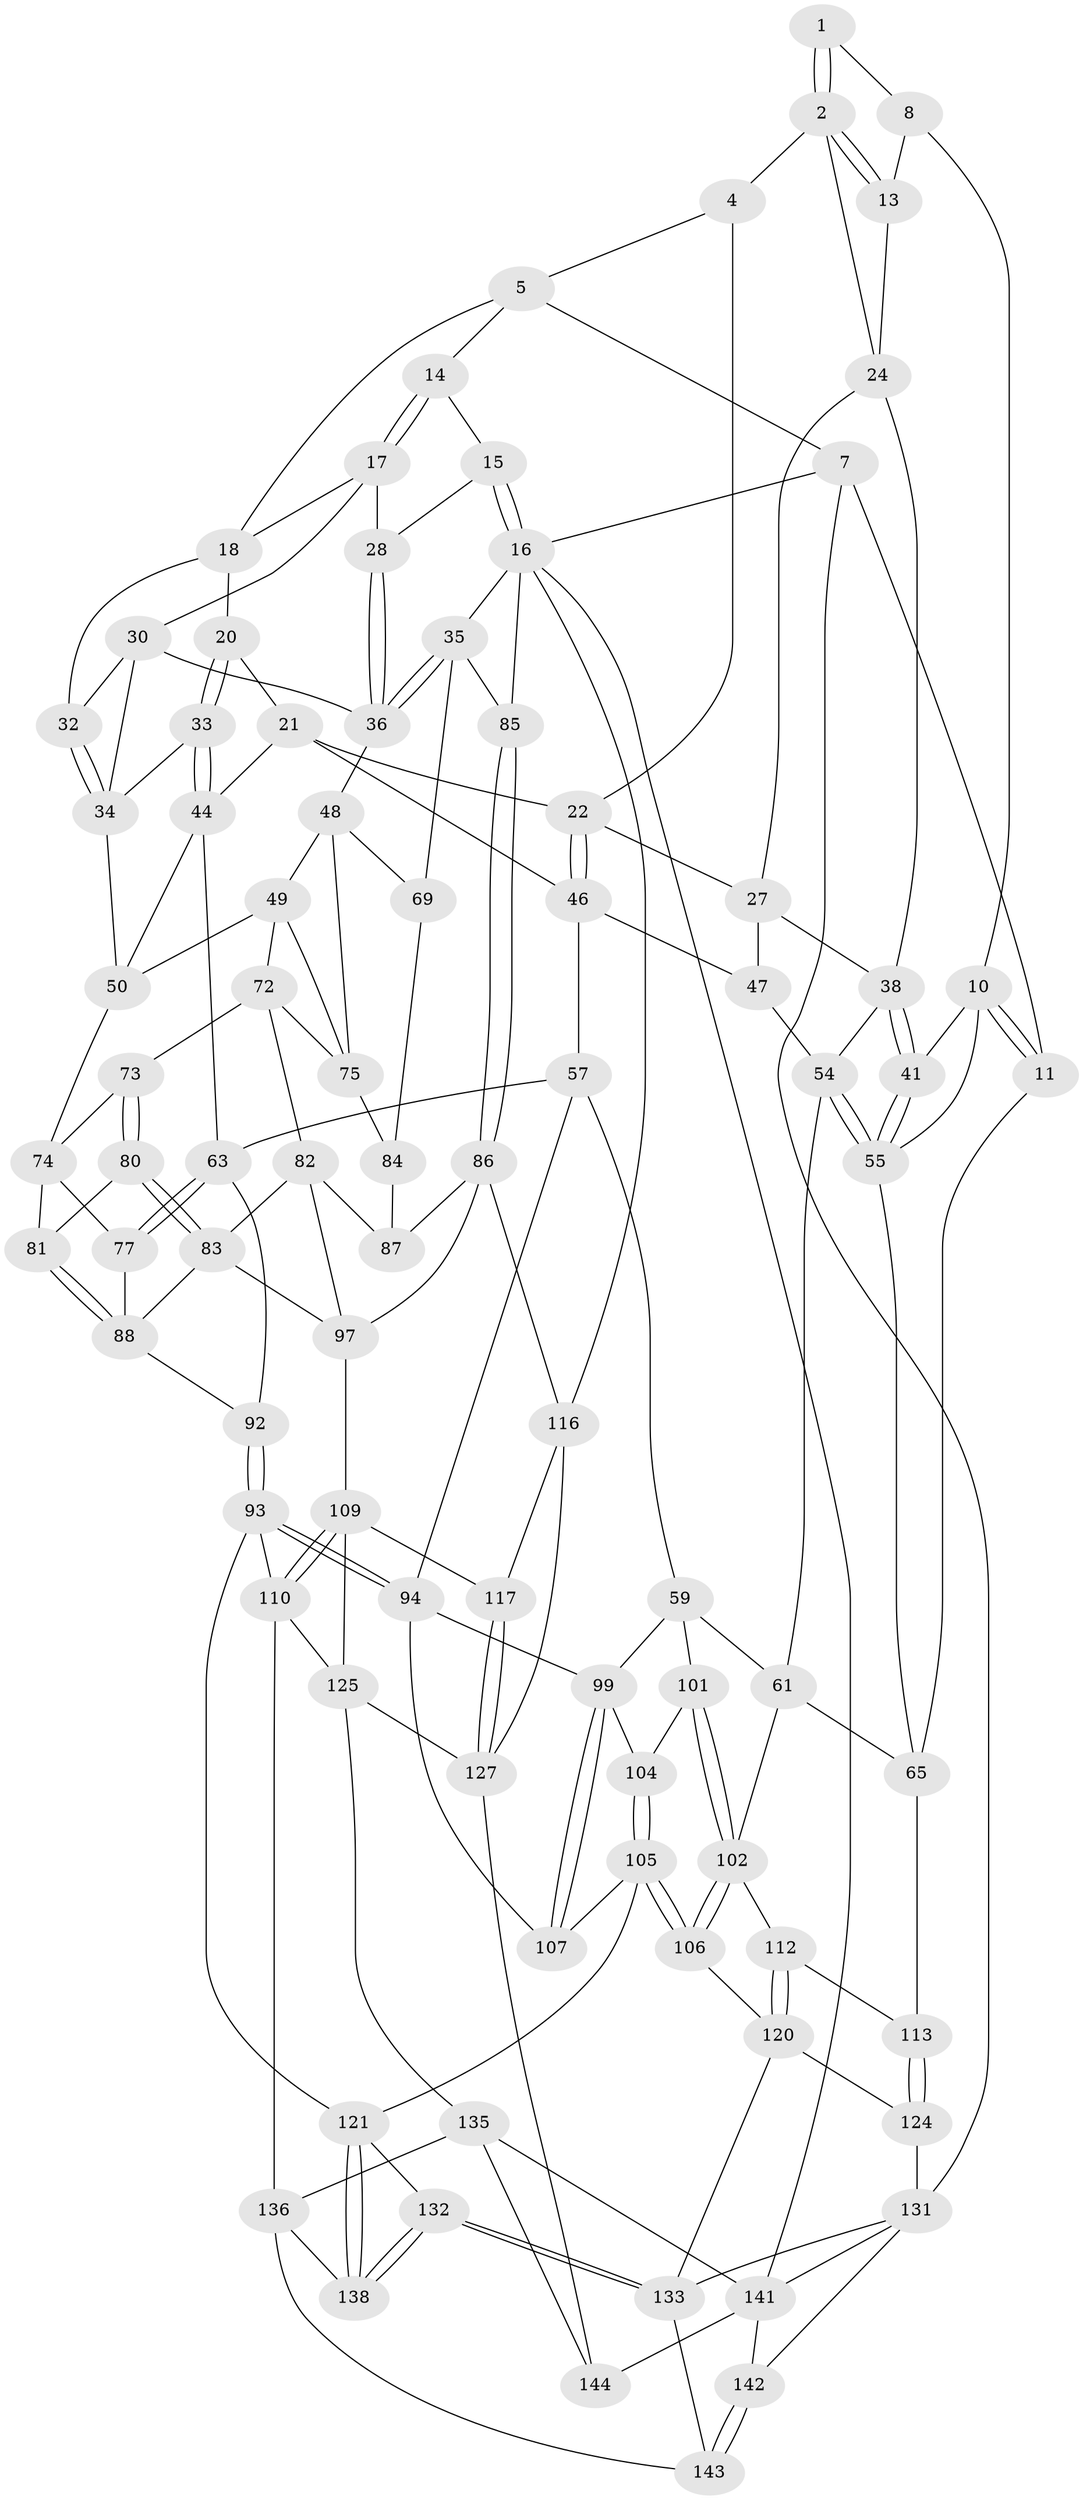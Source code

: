 // original degree distribution, {3: 0.013793103448275862, 5: 0.5241379310344828, 4: 0.2413793103448276, 6: 0.2206896551724138}
// Generated by graph-tools (version 1.1) at 2025/42/03/06/25 10:42:36]
// undirected, 88 vertices, 194 edges
graph export_dot {
graph [start="1"]
  node [color=gray90,style=filled];
  1 [pos="+0.10314373581430307+0"];
  2 [pos="+0.21954157265457738+0.04935493213403851",super="+3"];
  4 [pos="+0.2578933861087142+0.06729256881750773"];
  5 [pos="+0.4893153654934442+0",super="+6"];
  7 [pos="+0.09426120155630828+0",super="+12"];
  8 [pos="+0.08543777424793182+0",super="+9"];
  10 [pos="+0+0.1959987331089602",super="+42"];
  11 [pos="+0+0.1963110906347358"];
  13 [pos="+0.0985492652944344+0.11097590041914106",super="+26"];
  14 [pos="+0.7805688045010093+0"];
  15 [pos="+1+0"];
  16 [pos="+1+0",super="+115"];
  17 [pos="+0.7567966247302266+0.06810571364613924",super="+29"];
  18 [pos="+0.6858935784740108+0.09864506951739735",super="+19"];
  20 [pos="+0.492235951928114+0.0569780985222548"];
  21 [pos="+0.46158785783276934+0.08408983008655065",super="+45"];
  22 [pos="+0.370546034158176+0.15217609555039704",super="+23"];
  24 [pos="+0.2177012155945341+0.0986283540484725",super="+25"];
  27 [pos="+0.2090262908386919+0.1642473734541539",super="+40"];
  28 [pos="+0.8755436828731961+0.10947336873259388"];
  30 [pos="+0.811425325686182+0.17652548402630028",super="+31"];
  32 [pos="+0.6855213022907254+0.11302698405825076"];
  33 [pos="+0.550111566277651+0.17104463365696498"];
  34 [pos="+0.646792016041367+0.18410320738847616",super="+37"];
  35 [pos="+1+0.293161796927538",super="+68"];
  36 [pos="+1+0.26940318392052837",super="+43"];
  38 [pos="+0.12617314875241536+0.17540971037222433",super="+39"];
  41 [pos="+0.03502208683682557+0.24733264653288164"];
  44 [pos="+0.5589062657464533+0.24904107269874345",super="+52"];
  46 [pos="+0.35688150157390836+0.21194801905941082",super="+53"];
  47 [pos="+0.35526404978882725+0.213201455185889"];
  48 [pos="+0.8007286952146928+0.27575817298156924",super="+70"];
  49 [pos="+0.7973932527289121+0.2770425812497398",super="+71"];
  50 [pos="+0.6902468151666481+0.2706001380862179",super="+51"];
  54 [pos="+0.17468807866461755+0.2923427999151113",super="+56"];
  55 [pos="+0.1475736675448739+0.29224103488793346",super="+62"];
  57 [pos="+0.4376933917397733+0.40025038211650193",super="+58"];
  59 [pos="+0.32998491311023537+0.4443009595184464",super="+60"];
  61 [pos="+0.23314652724281304+0.4082841179386608",super="+67"];
  63 [pos="+0.5209995809909905+0.4090343319895322",super="+64"];
  65 [pos="+0.020757632263204682+0.4811770787957538",super="+66"];
  69 [pos="+0.8920202332786346+0.40001309455671014"];
  72 [pos="+0.698565019700171+0.39535243949726057",super="+79"];
  73 [pos="+0.689347567216035+0.39399388740108093"];
  74 [pos="+0.6406049761305584+0.31750924583497964",super="+76"];
  75 [pos="+0.7849186704791502+0.42450675910951036",super="+78"];
  77 [pos="+0.5419346414294876+0.4297898822146199"];
  80 [pos="+0.6718590962496122+0.4244132962637146"];
  81 [pos="+0.6416382008476865+0.4360668573110674"];
  82 [pos="+0.7716242586878647+0.4871883820165152",super="+91"];
  83 [pos="+0.6962003887298434+0.495761855575311",super="+90"];
  84 [pos="+0.8692559202346786+0.43066024665163344"];
  85 [pos="+1+0.409306718219744"];
  86 [pos="+0.8963484521729114+0.510383617957681",super="+96"];
  87 [pos="+0.8630543497250046+0.44964655664642045"];
  88 [pos="+0.6201762216184121+0.5362452028433035",super="+89"];
  92 [pos="+0.5148187405370285+0.6264865602220356"];
  93 [pos="+0.5139089522332961+0.6277788281769168",super="+111"];
  94 [pos="+0.48540933201358155+0.6137979083478271",super="+95"];
  97 [pos="+0.8040135593614262+0.5353358211060122",super="+98"];
  99 [pos="+0.3493143246678991+0.5813759857864238",super="+100"];
  101 [pos="+0.2613246748204326+0.47843082100556117"];
  102 [pos="+0.22141553094777158+0.6219951531710196",super="+103"];
  104 [pos="+0.29092630891904825+0.5865118987353721"];
  105 [pos="+0.2600037542674144+0.69309763132033",super="+108"];
  106 [pos="+0.24122148301712243+0.6879528777715187"];
  107 [pos="+0.32381496191483145+0.6662404334834056"];
  109 [pos="+0.6989046959733446+0.6195083740088134",super="+118"];
  110 [pos="+0.5551062984452892+0.6963673031082867",super="+126"];
  112 [pos="+0.11339308378884369+0.6701908568566554"];
  113 [pos="+0.08630652039819961+0.6842704939978831",super="+114"];
  116 [pos="+0.8365164260292708+0.5789645574441561",super="+119"];
  117 [pos="+0.8074974940650141+0.6734436267362307"];
  120 [pos="+0.20289568345498357+0.7007106791075889",super="+123"];
  121 [pos="+0.518858422422482+0.7184933258760591",super="+122"];
  124 [pos="+0.02803312137762498+0.7871099889721459",super="+130"];
  125 [pos="+0.7011631703172683+0.7332994315253633",super="+128"];
  127 [pos="+0.9146994640372583+0.7990710186323113",super="+129"];
  131 [pos="+0+1",super="+139"];
  132 [pos="+0.3234250914528083+0.9031769427743831"];
  133 [pos="+0.3182713169146595+0.9288019872203405",super="+134"];
  135 [pos="+0.7013287224096794+0.8471122079843347",super="+140"];
  136 [pos="+0.6625041811705094+0.8488476796660804",super="+137"];
  138 [pos="+0.5168561390600253+0.7458710343133282"];
  141 [pos="+0.6856125964217553+1",super="+145"];
  142 [pos="+0.6393459093686268+1"];
  143 [pos="+0.5545909015174946+0.8986359480879006"];
  144 [pos="+0.9000087068025678+0.863759067306649"];
  1 -- 2;
  1 -- 2;
  1 -- 8;
  2 -- 13;
  2 -- 13;
  2 -- 24;
  2 -- 4;
  4 -- 5;
  4 -- 22;
  5 -- 14;
  5 -- 7;
  5 -- 18;
  7 -- 16;
  7 -- 11;
  7 -- 131;
  8 -- 13 [weight=2];
  8 -- 10;
  10 -- 11;
  10 -- 11;
  10 -- 41;
  10 -- 55;
  11 -- 65;
  13 -- 24;
  14 -- 15;
  14 -- 17;
  14 -- 17;
  15 -- 16;
  15 -- 16;
  15 -- 28;
  16 -- 35;
  16 -- 85;
  16 -- 116;
  16 -- 141;
  17 -- 18;
  17 -- 28;
  17 -- 30;
  18 -- 32;
  18 -- 20;
  20 -- 21;
  20 -- 33;
  20 -- 33;
  21 -- 22;
  21 -- 44;
  21 -- 46;
  22 -- 46;
  22 -- 46;
  22 -- 27;
  24 -- 27;
  24 -- 38;
  27 -- 38;
  27 -- 47;
  28 -- 36;
  28 -- 36;
  30 -- 36;
  30 -- 32;
  30 -- 34;
  32 -- 34;
  32 -- 34;
  33 -- 34;
  33 -- 44;
  33 -- 44;
  34 -- 50;
  35 -- 36;
  35 -- 36;
  35 -- 69;
  35 -- 85;
  36 -- 48;
  38 -- 41;
  38 -- 41;
  38 -- 54;
  41 -- 55;
  41 -- 55;
  44 -- 63;
  44 -- 50;
  46 -- 47;
  46 -- 57;
  47 -- 54;
  48 -- 49;
  48 -- 75;
  48 -- 69;
  49 -- 50;
  49 -- 72;
  49 -- 75;
  50 -- 74;
  54 -- 55;
  54 -- 55;
  54 -- 61;
  55 -- 65;
  57 -- 63;
  57 -- 59;
  57 -- 94;
  59 -- 99;
  59 -- 61;
  59 -- 101;
  61 -- 65;
  61 -- 102;
  63 -- 77;
  63 -- 77;
  63 -- 92;
  65 -- 113;
  69 -- 84;
  72 -- 73;
  72 -- 82;
  72 -- 75;
  73 -- 74;
  73 -- 80;
  73 -- 80;
  74 -- 81;
  74 -- 77;
  75 -- 84;
  77 -- 88;
  80 -- 81;
  80 -- 83;
  80 -- 83;
  81 -- 88;
  81 -- 88;
  82 -- 83;
  82 -- 97;
  82 -- 87;
  83 -- 88;
  83 -- 97;
  84 -- 87;
  85 -- 86;
  85 -- 86;
  86 -- 87;
  86 -- 97;
  86 -- 116;
  88 -- 92;
  92 -- 93;
  92 -- 93;
  93 -- 94;
  93 -- 94;
  93 -- 121;
  93 -- 110;
  94 -- 107;
  94 -- 99;
  97 -- 109;
  99 -- 107;
  99 -- 107;
  99 -- 104;
  101 -- 102;
  101 -- 102;
  101 -- 104;
  102 -- 106;
  102 -- 106;
  102 -- 112;
  104 -- 105;
  104 -- 105;
  105 -- 106;
  105 -- 106;
  105 -- 107;
  105 -- 121;
  106 -- 120;
  109 -- 110;
  109 -- 110;
  109 -- 117;
  109 -- 125;
  110 -- 136;
  110 -- 125;
  112 -- 113;
  112 -- 120;
  112 -- 120;
  113 -- 124 [weight=2];
  113 -- 124;
  116 -- 117;
  116 -- 127;
  117 -- 127;
  117 -- 127;
  120 -- 124;
  120 -- 133;
  121 -- 138;
  121 -- 138;
  121 -- 132;
  124 -- 131;
  125 -- 135;
  125 -- 127;
  127 -- 144;
  131 -- 133;
  131 -- 142;
  131 -- 141;
  132 -- 133;
  132 -- 133;
  132 -- 138;
  132 -- 138;
  133 -- 143;
  135 -- 136;
  135 -- 144;
  135 -- 141;
  136 -- 138;
  136 -- 143;
  141 -- 142;
  141 -- 144;
  142 -- 143;
  142 -- 143;
}
